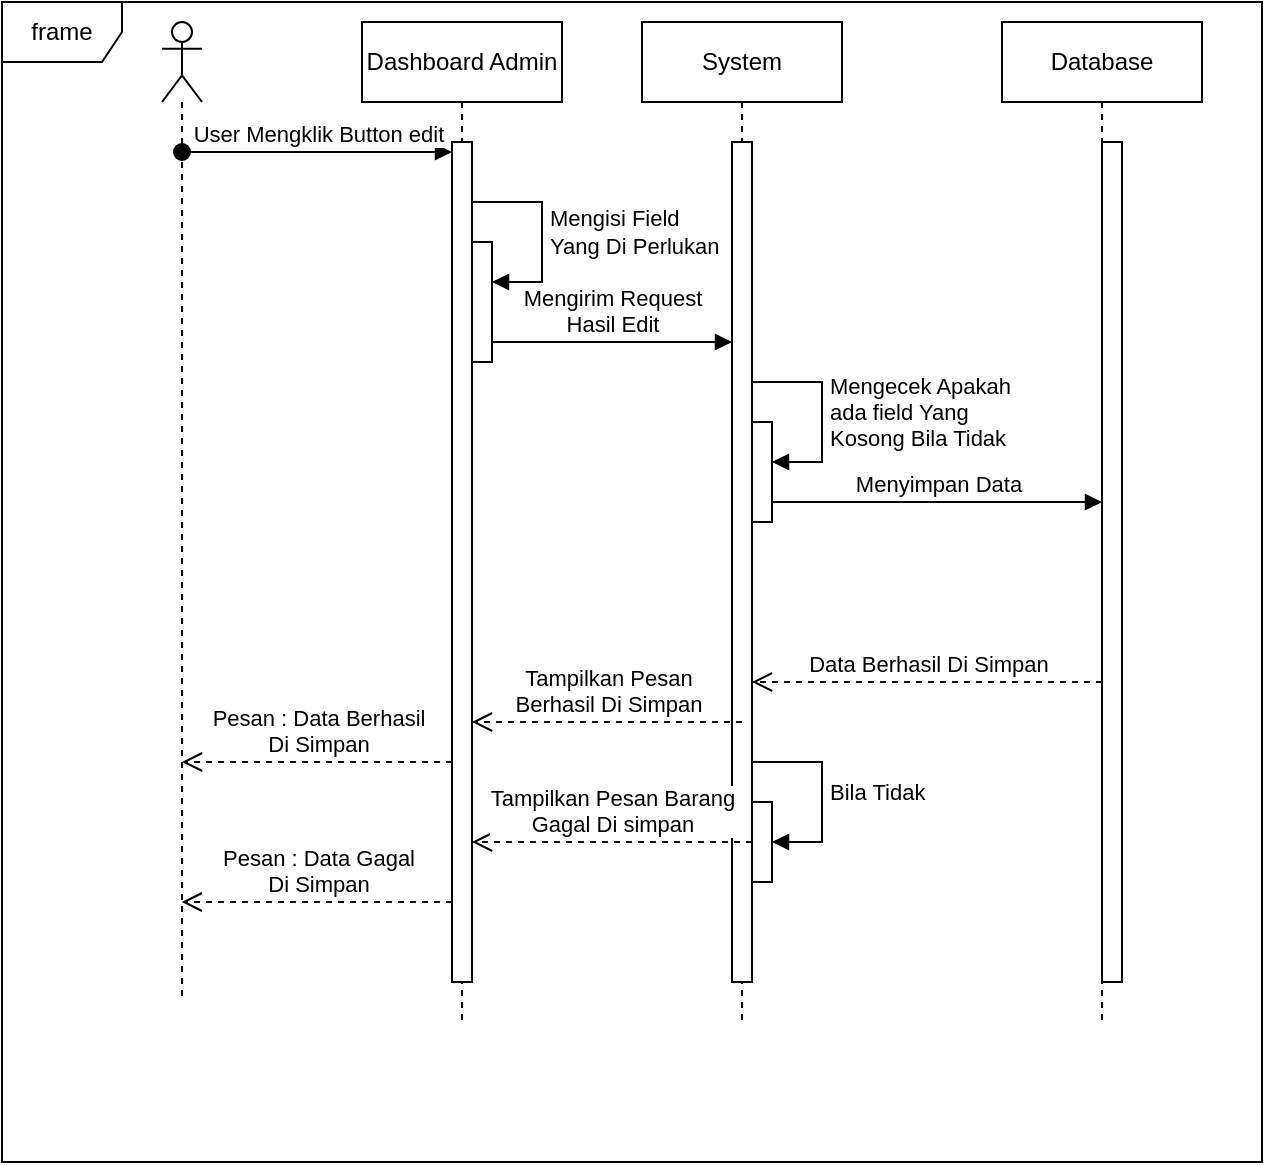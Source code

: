 <mxfile version="22.1.18" type="github">
  <diagram name="Halaman-1" id="PyhLYgEe0EpaZa_M19Yk">
    <mxGraphModel dx="1142" dy="614" grid="1" gridSize="10" guides="1" tooltips="1" connect="1" arrows="1" fold="1" page="1" pageScale="1" pageWidth="1100" pageHeight="850" math="0" shadow="0">
      <root>
        <mxCell id="0" />
        <mxCell id="1" parent="0" />
        <mxCell id="EkqmeMS4saRA7s5tsrCb-1" value="frame" style="shape=umlFrame;whiteSpace=wrap;html=1;pointerEvents=0;" vertex="1" parent="1">
          <mxGeometry x="10" width="630" height="580" as="geometry" />
        </mxCell>
        <mxCell id="EkqmeMS4saRA7s5tsrCb-2" value="Dashboard Admin" style="shape=umlLifeline;perimeter=lifelinePerimeter;whiteSpace=wrap;html=1;container=1;dropTarget=0;collapsible=0;recursiveResize=0;outlineConnect=0;portConstraint=eastwest;newEdgeStyle={&quot;curved&quot;:0,&quot;rounded&quot;:0};size=40;" vertex="1" parent="1">
          <mxGeometry x="190" y="10" width="100" height="500" as="geometry" />
        </mxCell>
        <mxCell id="EkqmeMS4saRA7s5tsrCb-6" value="" style="html=1;points=[[0,0,0,0,5],[0,1,0,0,-5],[1,0,0,0,5],[1,1,0,0,-5]];perimeter=orthogonalPerimeter;outlineConnect=0;targetShapes=umlLifeline;portConstraint=eastwest;newEdgeStyle={&quot;curved&quot;:0,&quot;rounded&quot;:0};" vertex="1" parent="EkqmeMS4saRA7s5tsrCb-2">
          <mxGeometry x="45" y="60" width="10" height="420" as="geometry" />
        </mxCell>
        <mxCell id="EkqmeMS4saRA7s5tsrCb-14" value="" style="html=1;points=[[0,0,0,0,5],[0,1,0,0,-5],[1,0,0,0,5],[1,1,0,0,-5]];perimeter=orthogonalPerimeter;outlineConnect=0;targetShapes=umlLifeline;portConstraint=eastwest;newEdgeStyle={&quot;curved&quot;:0,&quot;rounded&quot;:0};" vertex="1" parent="EkqmeMS4saRA7s5tsrCb-2">
          <mxGeometry x="55" y="110" width="10" height="60" as="geometry" />
        </mxCell>
        <mxCell id="EkqmeMS4saRA7s5tsrCb-15" value="Mengisi Field&amp;nbsp;&lt;br&gt;Yang Di Perlukan" style="html=1;align=left;spacingLeft=2;endArrow=block;rounded=0;edgeStyle=orthogonalEdgeStyle;curved=0;rounded=0;" edge="1" target="EkqmeMS4saRA7s5tsrCb-14" parent="EkqmeMS4saRA7s5tsrCb-2" source="EkqmeMS4saRA7s5tsrCb-6">
          <mxGeometry relative="1" as="geometry">
            <mxPoint x="60" y="90" as="sourcePoint" />
            <Array as="points">
              <mxPoint x="90" y="90" />
              <mxPoint x="90" y="130" />
            </Array>
          </mxGeometry>
        </mxCell>
        <mxCell id="EkqmeMS4saRA7s5tsrCb-3" value="" style="shape=umlLifeline;perimeter=lifelinePerimeter;whiteSpace=wrap;html=1;container=1;dropTarget=0;collapsible=0;recursiveResize=0;outlineConnect=0;portConstraint=eastwest;newEdgeStyle={&quot;curved&quot;:0,&quot;rounded&quot;:0};participant=umlActor;" vertex="1" parent="1">
          <mxGeometry x="90" y="10" width="20" height="490" as="geometry" />
        </mxCell>
        <mxCell id="EkqmeMS4saRA7s5tsrCb-4" value="System" style="shape=umlLifeline;perimeter=lifelinePerimeter;whiteSpace=wrap;html=1;container=1;dropTarget=0;collapsible=0;recursiveResize=0;outlineConnect=0;portConstraint=eastwest;newEdgeStyle={&quot;curved&quot;:0,&quot;rounded&quot;:0};" vertex="1" parent="1">
          <mxGeometry x="330" y="10" width="100" height="500" as="geometry" />
        </mxCell>
        <mxCell id="EkqmeMS4saRA7s5tsrCb-8" value="" style="html=1;points=[[0,0,0,0,5],[0,1,0,0,-5],[1,0,0,0,5],[1,1,0,0,-5]];perimeter=orthogonalPerimeter;outlineConnect=0;targetShapes=umlLifeline;portConstraint=eastwest;newEdgeStyle={&quot;curved&quot;:0,&quot;rounded&quot;:0};" vertex="1" parent="EkqmeMS4saRA7s5tsrCb-4">
          <mxGeometry x="45" y="60" width="10" height="420" as="geometry" />
        </mxCell>
        <mxCell id="EkqmeMS4saRA7s5tsrCb-18" value="" style="html=1;points=[[0,0,0,0,5],[0,1,0,0,-5],[1,0,0,0,5],[1,1,0,0,-5]];perimeter=orthogonalPerimeter;outlineConnect=0;targetShapes=umlLifeline;portConstraint=eastwest;newEdgeStyle={&quot;curved&quot;:0,&quot;rounded&quot;:0};" vertex="1" parent="EkqmeMS4saRA7s5tsrCb-4">
          <mxGeometry x="55" y="200" width="10" height="50" as="geometry" />
        </mxCell>
        <mxCell id="EkqmeMS4saRA7s5tsrCb-19" value="Mengecek Apakah&lt;br&gt;ada field Yang &lt;br&gt;Kosong Bila Tidak" style="html=1;align=left;spacingLeft=2;endArrow=block;rounded=0;edgeStyle=orthogonalEdgeStyle;curved=0;rounded=0;" edge="1" target="EkqmeMS4saRA7s5tsrCb-18" parent="EkqmeMS4saRA7s5tsrCb-4" source="EkqmeMS4saRA7s5tsrCb-8">
          <mxGeometry relative="1" as="geometry">
            <mxPoint x="60" y="180" as="sourcePoint" />
            <Array as="points">
              <mxPoint x="90" y="180" />
              <mxPoint x="90" y="220" />
            </Array>
          </mxGeometry>
        </mxCell>
        <mxCell id="EkqmeMS4saRA7s5tsrCb-25" value="" style="html=1;points=[[0,0,0,0,5],[0,1,0,0,-5],[1,0,0,0,5],[1,1,0,0,-5]];perimeter=orthogonalPerimeter;outlineConnect=0;targetShapes=umlLifeline;portConstraint=eastwest;newEdgeStyle={&quot;curved&quot;:0,&quot;rounded&quot;:0};" vertex="1" parent="EkqmeMS4saRA7s5tsrCb-4">
          <mxGeometry x="55" y="390" width="10" height="40" as="geometry" />
        </mxCell>
        <mxCell id="EkqmeMS4saRA7s5tsrCb-26" value="Bila Tidak" style="html=1;align=left;spacingLeft=2;endArrow=block;rounded=0;edgeStyle=orthogonalEdgeStyle;curved=0;rounded=0;" edge="1" target="EkqmeMS4saRA7s5tsrCb-25" parent="EkqmeMS4saRA7s5tsrCb-4" source="EkqmeMS4saRA7s5tsrCb-8">
          <mxGeometry relative="1" as="geometry">
            <mxPoint x="60" y="370" as="sourcePoint" />
            <Array as="points">
              <mxPoint x="90" y="370" />
              <mxPoint x="90" y="410" />
            </Array>
          </mxGeometry>
        </mxCell>
        <mxCell id="EkqmeMS4saRA7s5tsrCb-5" value="Database" style="shape=umlLifeline;perimeter=lifelinePerimeter;whiteSpace=wrap;html=1;container=1;dropTarget=0;collapsible=0;recursiveResize=0;outlineConnect=0;portConstraint=eastwest;newEdgeStyle={&quot;curved&quot;:0,&quot;rounded&quot;:0};" vertex="1" parent="1">
          <mxGeometry x="510" y="10" width="100" height="500" as="geometry" />
        </mxCell>
        <mxCell id="EkqmeMS4saRA7s5tsrCb-20" value="" style="html=1;points=[[0,0,0,0,5],[0,1,0,0,-5],[1,0,0,0,5],[1,1,0,0,-5]];perimeter=orthogonalPerimeter;outlineConnect=0;targetShapes=umlLifeline;portConstraint=eastwest;newEdgeStyle={&quot;curved&quot;:0,&quot;rounded&quot;:0};" vertex="1" parent="EkqmeMS4saRA7s5tsrCb-5">
          <mxGeometry x="50" y="60" width="10" height="420" as="geometry" />
        </mxCell>
        <mxCell id="EkqmeMS4saRA7s5tsrCb-21" value="Menyimpan Data" style="html=1;verticalAlign=bottom;endArrow=block;curved=0;rounded=0;entryX=0;entryY=0;entryDx=0;entryDy=5;" edge="1" parent="EkqmeMS4saRA7s5tsrCb-5" source="EkqmeMS4saRA7s5tsrCb-18">
          <mxGeometry relative="1" as="geometry">
            <mxPoint x="-30" y="240" as="sourcePoint" />
            <mxPoint x="50" y="240.0" as="targetPoint" />
          </mxGeometry>
        </mxCell>
        <mxCell id="EkqmeMS4saRA7s5tsrCb-22" value="Data Berhasil Di Simpan" style="html=1;verticalAlign=bottom;endArrow=open;dashed=1;endSize=8;curved=0;rounded=0;exitX=0;exitY=1;exitDx=0;exitDy=-5;" edge="1" parent="EkqmeMS4saRA7s5tsrCb-5" target="EkqmeMS4saRA7s5tsrCb-8">
          <mxGeometry relative="1" as="geometry">
            <mxPoint x="-90" y="330" as="targetPoint" />
            <mxPoint x="50" y="330.0" as="sourcePoint" />
          </mxGeometry>
        </mxCell>
        <mxCell id="EkqmeMS4saRA7s5tsrCb-7" value="User Mengklik Button edit" style="html=1;verticalAlign=bottom;startArrow=oval;endArrow=block;startSize=8;curved=0;rounded=0;entryX=0;entryY=0;entryDx=0;entryDy=5;" edge="1" target="EkqmeMS4saRA7s5tsrCb-6" parent="1" source="EkqmeMS4saRA7s5tsrCb-3">
          <mxGeometry relative="1" as="geometry">
            <mxPoint x="160" y="75" as="sourcePoint" />
          </mxGeometry>
        </mxCell>
        <mxCell id="EkqmeMS4saRA7s5tsrCb-16" value="Mengirim Request&lt;br&gt;Hasil Edit" style="html=1;verticalAlign=bottom;endArrow=block;curved=0;rounded=0;" edge="1" parent="1" source="EkqmeMS4saRA7s5tsrCb-14" target="EkqmeMS4saRA7s5tsrCb-8">
          <mxGeometry width="80" relative="1" as="geometry">
            <mxPoint x="260" y="159.81" as="sourcePoint" />
            <mxPoint x="340" y="159.81" as="targetPoint" />
            <Array as="points">
              <mxPoint x="280" y="170" />
              <mxPoint x="310" y="170" />
            </Array>
          </mxGeometry>
        </mxCell>
        <mxCell id="EkqmeMS4saRA7s5tsrCb-23" value="Tampilkan Pesan&lt;br&gt;Berhasil Di Simpan" style="html=1;verticalAlign=bottom;endArrow=open;dashed=1;endSize=8;curved=0;rounded=0;" edge="1" parent="1" target="EkqmeMS4saRA7s5tsrCb-6">
          <mxGeometry relative="1" as="geometry">
            <mxPoint x="380" y="360.0" as="sourcePoint" />
            <mxPoint x="250" y="360.0" as="targetPoint" />
          </mxGeometry>
        </mxCell>
        <mxCell id="EkqmeMS4saRA7s5tsrCb-24" value="Pesan : Data Berhasil &lt;br&gt;Di Simpan" style="html=1;verticalAlign=bottom;endArrow=open;dashed=1;endSize=8;curved=0;rounded=0;" edge="1" parent="1">
          <mxGeometry relative="1" as="geometry">
            <mxPoint x="235" y="380.004" as="sourcePoint" />
            <mxPoint x="100" y="380" as="targetPoint" />
          </mxGeometry>
        </mxCell>
        <mxCell id="EkqmeMS4saRA7s5tsrCb-27" value="Tampilkan Pesan Barang&lt;br&gt;Gagal Di simpan" style="html=1;verticalAlign=bottom;endArrow=open;dashed=1;endSize=8;curved=0;rounded=0;" edge="1" parent="1" source="EkqmeMS4saRA7s5tsrCb-25" target="EkqmeMS4saRA7s5tsrCb-6">
          <mxGeometry relative="1" as="geometry">
            <mxPoint x="365" y="440" as="sourcePoint" />
            <mxPoint x="285" y="440" as="targetPoint" />
          </mxGeometry>
        </mxCell>
        <mxCell id="EkqmeMS4saRA7s5tsrCb-28" value="Pesan : Data Gagal &lt;br&gt;Di Simpan" style="html=1;verticalAlign=bottom;endArrow=open;dashed=1;endSize=8;curved=0;rounded=0;" edge="1" parent="1">
          <mxGeometry relative="1" as="geometry">
            <mxPoint x="235" y="450" as="sourcePoint" />
            <mxPoint x="99.875" y="450" as="targetPoint" />
          </mxGeometry>
        </mxCell>
      </root>
    </mxGraphModel>
  </diagram>
</mxfile>
